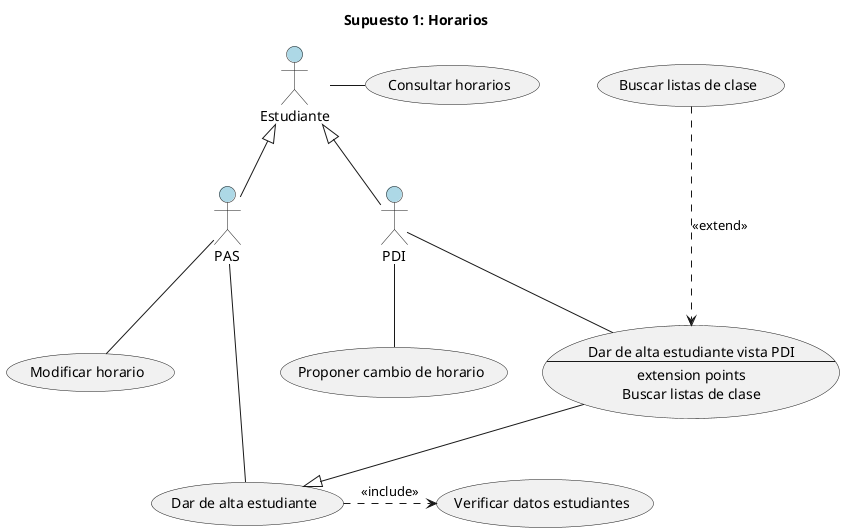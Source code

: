 @startuml horarios
title Supuesto 1: Horarios
actor PDI #LightBlue
actor PAS #LightBlue
actor Estudiante as E #LightBlue

/'1º Definir casos de uso. 2º Herencias. 3º Relaciones de casos de uso'/


/'DEFINICIONES DE CASOS DE USO'/
"Consultar horarios" as (CH)
"Proponer cambio de horario" as (PCH)
"Dar de alta estudiante" as (DAE)
"Buscar listas de clase" as (BLC)
"Verificar datos estudiantes" as (VDE)
"Modificar horario" as (MH)

usecase DAEV as "Dar de alta estudiante vista PDI
--
extension points
Buscar listas de clase"

/'HERENCIAS ENTRE ACTORES'/
PDI -up-|> E
PAS -up-|> E

/'RELACIONES CASOS DE USO'/
E - (CH)
PDI -- (PCH)
PDI -- (DAEV)
(DAEV) --|> (DAE)  
(BLC) .--> (DAEV) : <<extend>>
PAS -- (DAE) 
(DAE) .> (VDE) : <<include>>
PAS -- (MH) 
@enduml